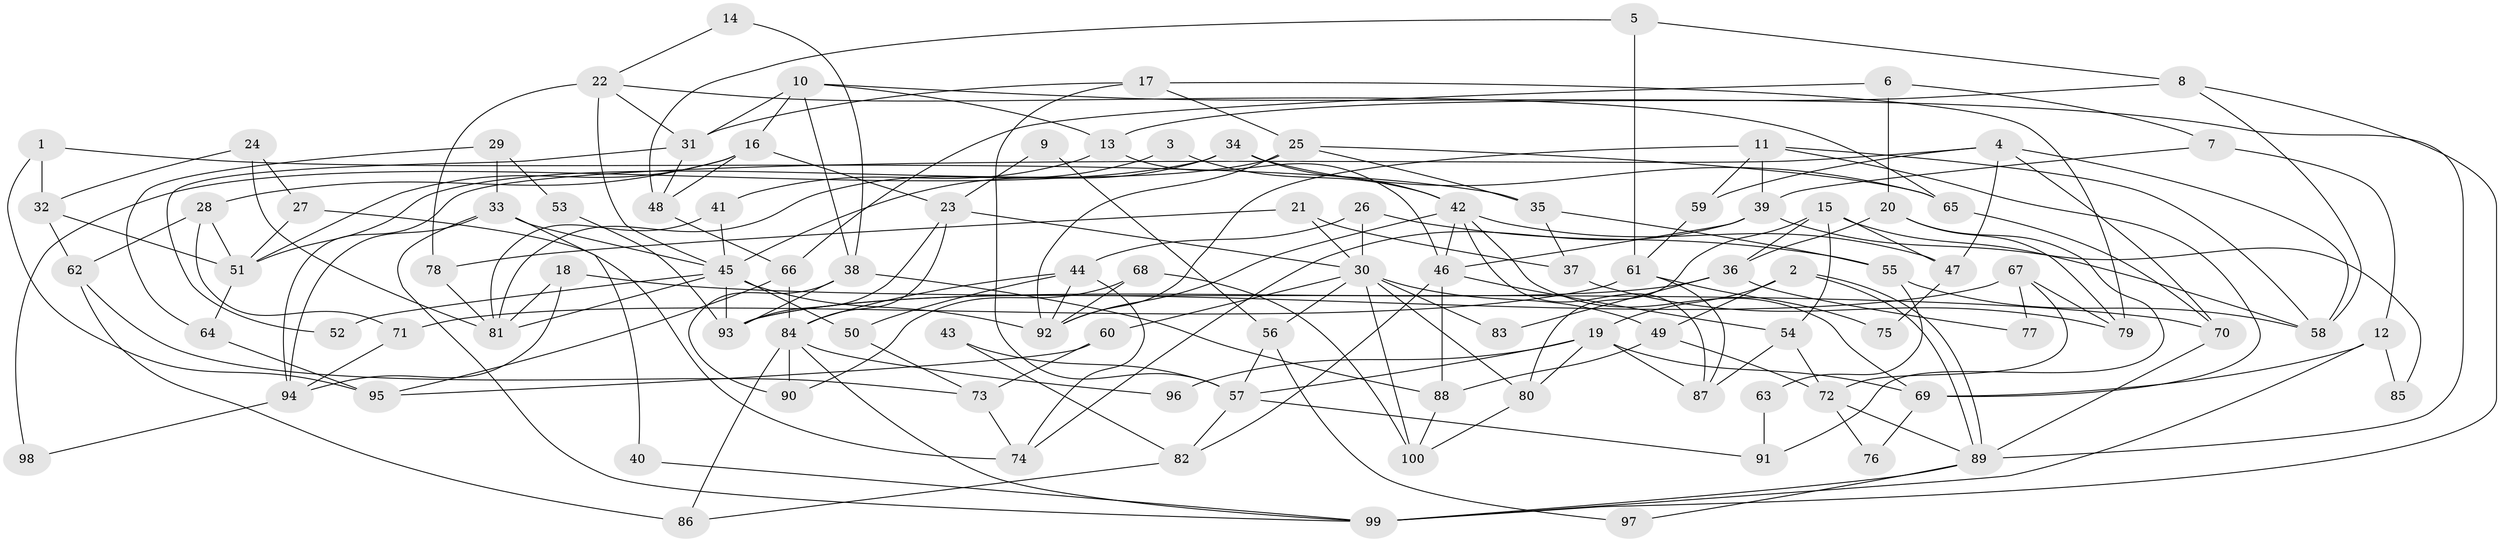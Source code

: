 // coarse degree distribution, {5: 0.20967741935483872, 3: 0.14516129032258066, 7: 0.0967741935483871, 6: 0.16129032258064516, 4: 0.14516129032258066, 2: 0.11290322580645161, 8: 0.03225806451612903, 10: 0.03225806451612903, 9: 0.03225806451612903, 11: 0.016129032258064516, 1: 0.016129032258064516}
// Generated by graph-tools (version 1.1) at 2025/24/03/03/25 07:24:03]
// undirected, 100 vertices, 200 edges
graph export_dot {
graph [start="1"]
  node [color=gray90,style=filled];
  1;
  2;
  3;
  4;
  5;
  6;
  7;
  8;
  9;
  10;
  11;
  12;
  13;
  14;
  15;
  16;
  17;
  18;
  19;
  20;
  21;
  22;
  23;
  24;
  25;
  26;
  27;
  28;
  29;
  30;
  31;
  32;
  33;
  34;
  35;
  36;
  37;
  38;
  39;
  40;
  41;
  42;
  43;
  44;
  45;
  46;
  47;
  48;
  49;
  50;
  51;
  52;
  53;
  54;
  55;
  56;
  57;
  58;
  59;
  60;
  61;
  62;
  63;
  64;
  65;
  66;
  67;
  68;
  69;
  70;
  71;
  72;
  73;
  74;
  75;
  76;
  77;
  78;
  79;
  80;
  81;
  82;
  83;
  84;
  85;
  86;
  87;
  88;
  89;
  90;
  91;
  92;
  93;
  94;
  95;
  96;
  97;
  98;
  99;
  100;
  1 -- 32;
  1 -- 95;
  1 -- 35;
  2 -- 49;
  2 -- 89;
  2 -- 89;
  2 -- 19;
  3 -- 42;
  3 -- 81;
  4 -- 70;
  4 -- 47;
  4 -- 58;
  4 -- 59;
  4 -- 94;
  5 -- 8;
  5 -- 61;
  5 -- 48;
  6 -- 7;
  6 -- 20;
  6 -- 66;
  7 -- 39;
  7 -- 12;
  8 -- 58;
  8 -- 99;
  8 -- 13;
  9 -- 23;
  9 -- 56;
  10 -- 16;
  10 -- 89;
  10 -- 13;
  10 -- 31;
  10 -- 38;
  11 -- 58;
  11 -- 92;
  11 -- 39;
  11 -- 59;
  11 -- 69;
  12 -- 99;
  12 -- 69;
  12 -- 85;
  13 -- 41;
  13 -- 46;
  14 -- 38;
  14 -- 22;
  15 -- 80;
  15 -- 54;
  15 -- 36;
  15 -- 47;
  15 -- 58;
  16 -- 51;
  16 -- 23;
  16 -- 28;
  16 -- 48;
  17 -- 25;
  17 -- 31;
  17 -- 57;
  17 -- 79;
  18 -- 70;
  18 -- 94;
  18 -- 81;
  19 -- 87;
  19 -- 57;
  19 -- 69;
  19 -- 80;
  19 -- 96;
  20 -- 79;
  20 -- 36;
  20 -- 91;
  21 -- 78;
  21 -- 30;
  21 -- 37;
  22 -- 45;
  22 -- 31;
  22 -- 65;
  22 -- 78;
  23 -- 84;
  23 -- 93;
  23 -- 30;
  24 -- 32;
  24 -- 81;
  24 -- 27;
  25 -- 35;
  25 -- 92;
  25 -- 51;
  25 -- 65;
  26 -- 30;
  26 -- 44;
  26 -- 55;
  27 -- 51;
  27 -- 74;
  28 -- 62;
  28 -- 51;
  28 -- 71;
  29 -- 64;
  29 -- 33;
  29 -- 53;
  30 -- 100;
  30 -- 49;
  30 -- 56;
  30 -- 60;
  30 -- 80;
  30 -- 83;
  31 -- 48;
  31 -- 52;
  32 -- 51;
  32 -- 62;
  33 -- 99;
  33 -- 45;
  33 -- 40;
  33 -- 94;
  34 -- 42;
  34 -- 65;
  34 -- 45;
  34 -- 98;
  35 -- 55;
  35 -- 37;
  36 -- 93;
  36 -- 77;
  36 -- 83;
  37 -- 79;
  38 -- 93;
  38 -- 88;
  38 -- 90;
  39 -- 74;
  39 -- 46;
  39 -- 85;
  40 -- 99;
  41 -- 81;
  41 -- 45;
  42 -- 69;
  42 -- 46;
  42 -- 47;
  42 -- 87;
  42 -- 92;
  43 -- 82;
  43 -- 57;
  44 -- 84;
  44 -- 92;
  44 -- 50;
  44 -- 74;
  45 -- 50;
  45 -- 52;
  45 -- 81;
  45 -- 92;
  45 -- 93;
  46 -- 54;
  46 -- 82;
  46 -- 88;
  47 -- 75;
  48 -- 66;
  49 -- 88;
  49 -- 72;
  50 -- 73;
  51 -- 64;
  53 -- 93;
  54 -- 87;
  54 -- 72;
  55 -- 58;
  55 -- 63;
  56 -- 57;
  56 -- 97;
  57 -- 82;
  57 -- 91;
  59 -- 61;
  60 -- 73;
  60 -- 95;
  61 -- 71;
  61 -- 75;
  61 -- 87;
  62 -- 73;
  62 -- 86;
  63 -- 91;
  64 -- 95;
  65 -- 70;
  66 -- 84;
  66 -- 95;
  67 -- 72;
  67 -- 79;
  67 -- 77;
  67 -- 93;
  68 -- 100;
  68 -- 92;
  68 -- 90;
  69 -- 76;
  70 -- 89;
  71 -- 94;
  72 -- 76;
  72 -- 89;
  73 -- 74;
  78 -- 81;
  80 -- 100;
  82 -- 86;
  84 -- 90;
  84 -- 86;
  84 -- 96;
  84 -- 99;
  88 -- 100;
  89 -- 97;
  89 -- 99;
  94 -- 98;
}
